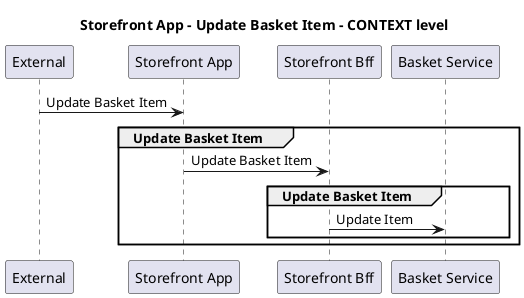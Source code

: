 @startuml

title Storefront App - Update Basket Item - CONTEXT level

participant "External" as C4InterFlow.SoftwareSystems.ExternalSystem
participant "Storefront App" as ECommercePlatform.SoftwareSystems.StorefrontApp
participant "Storefront Bff" as ECommercePlatform.SoftwareSystems.StorefrontBff
participant "Basket Service" as ECommercePlatform.SoftwareSystems.BasketService

C4InterFlow.SoftwareSystems.ExternalSystem -> ECommercePlatform.SoftwareSystems.StorefrontApp : Update Basket Item
group Update Basket Item
ECommercePlatform.SoftwareSystems.StorefrontApp -> ECommercePlatform.SoftwareSystems.StorefrontBff : Update Basket Item
group Update Basket Item
ECommercePlatform.SoftwareSystems.StorefrontBff -> ECommercePlatform.SoftwareSystems.BasketService : Update Item
end
end


@enduml
